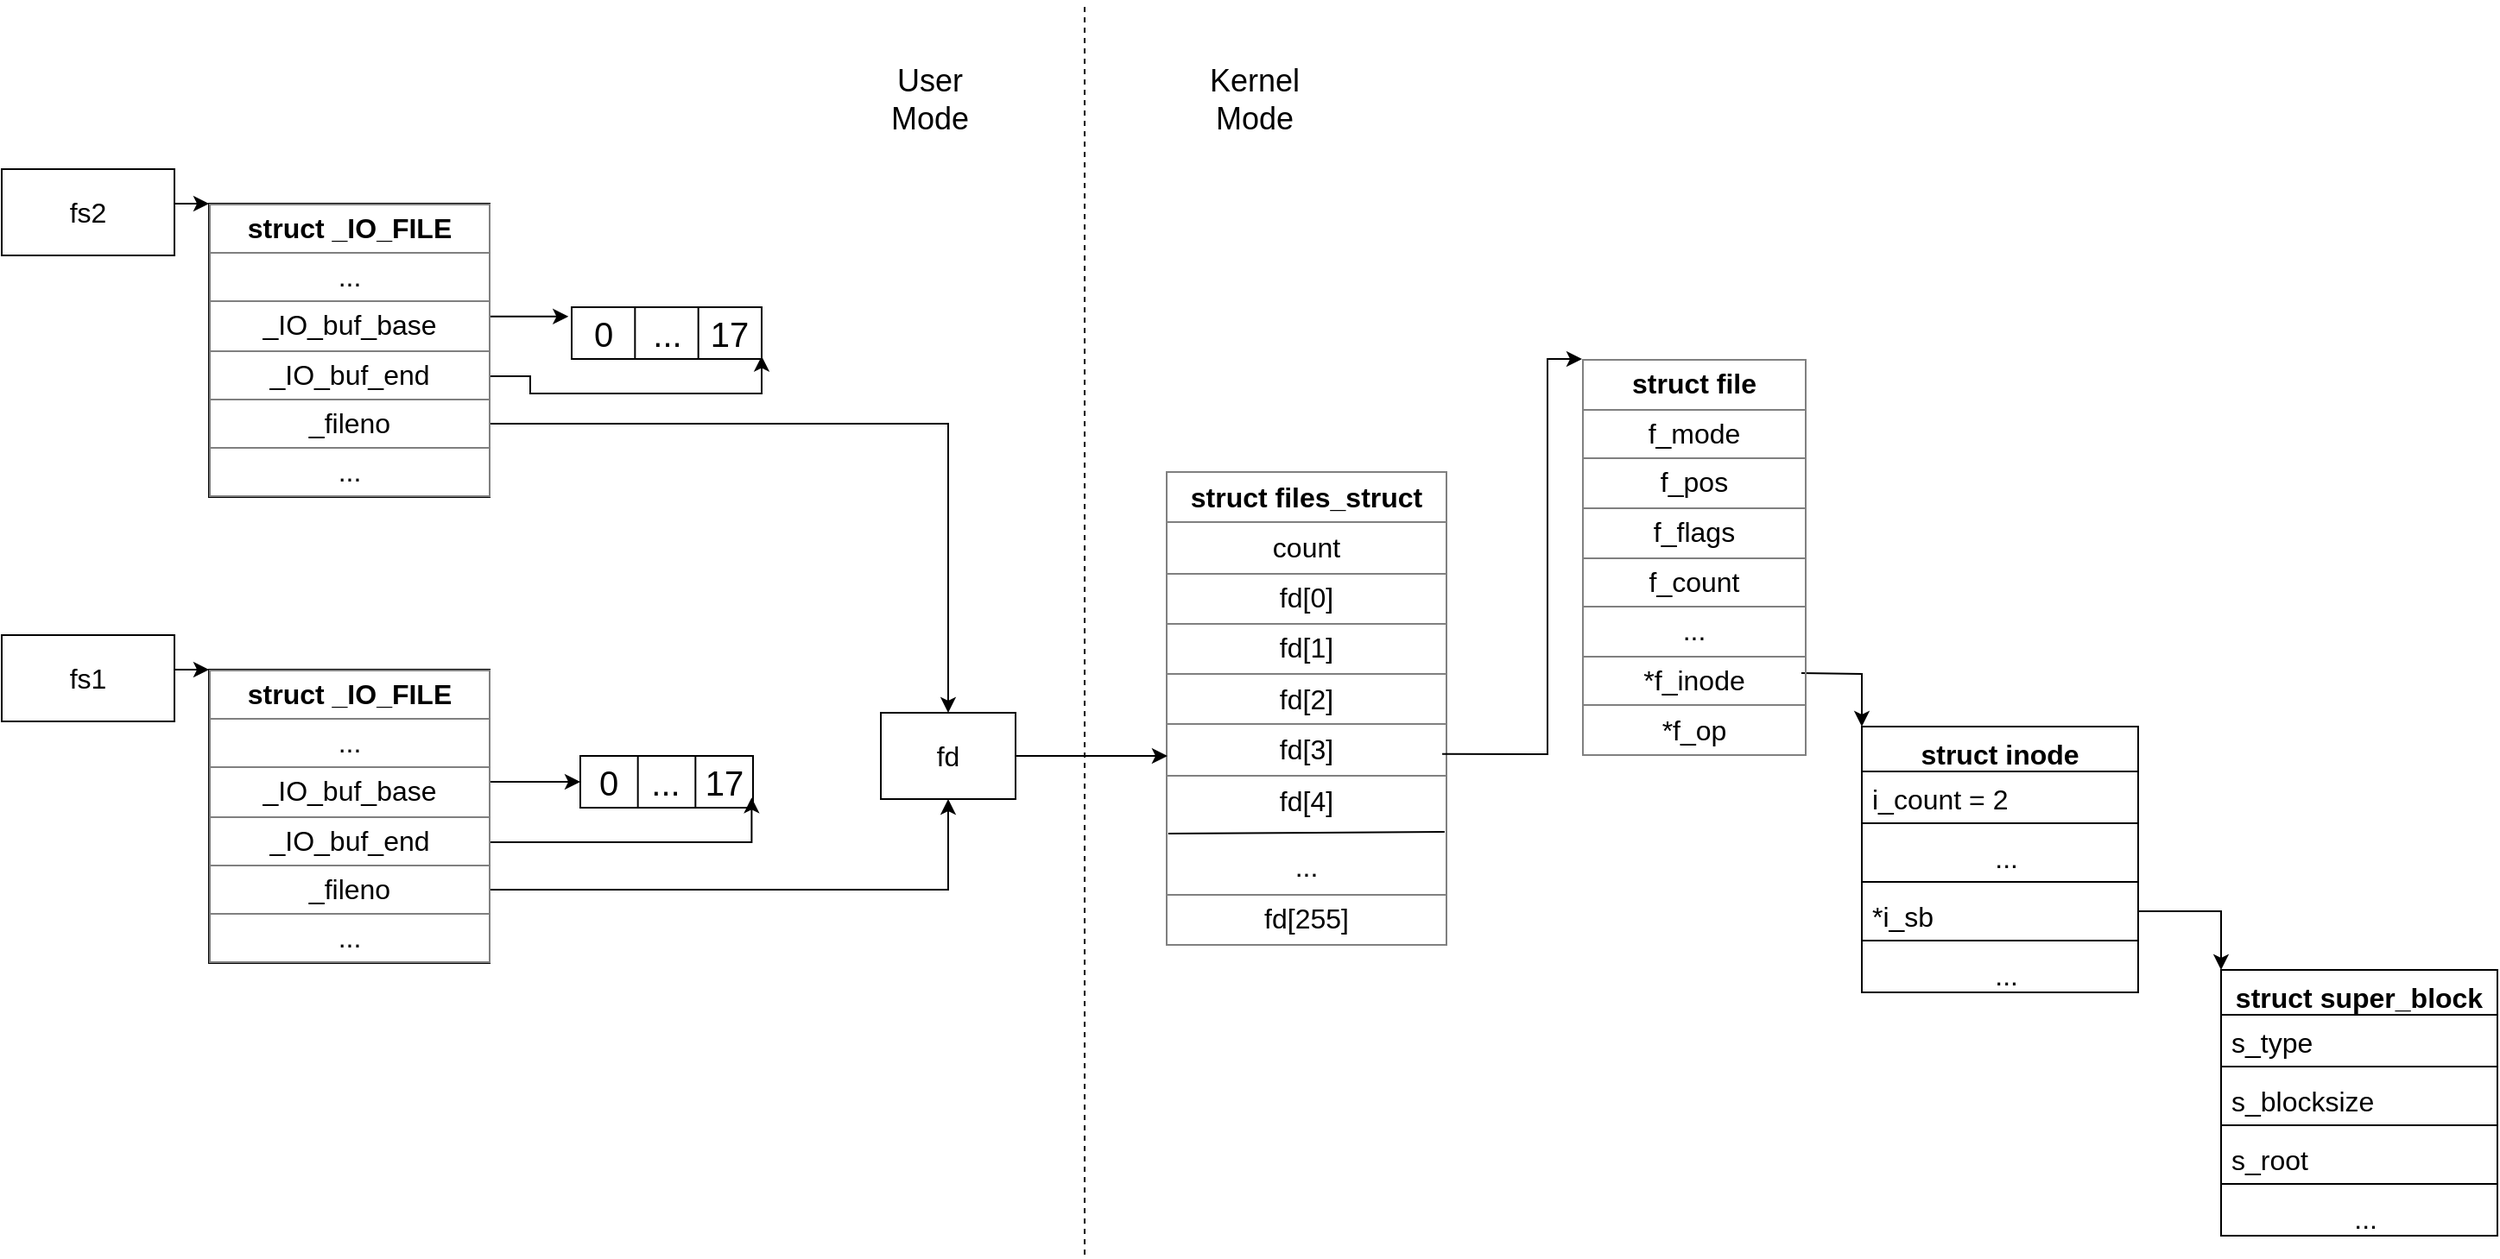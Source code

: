 <mxfile version="13.0.3" type="device" pages="3"><diagram name="os5_1" id="Wx8wYzukToE77DdohMMo"><mxGraphModel dx="1605" dy="-240" grid="0" gridSize="10" guides="1" tooltips="1" connect="1" arrows="1" fold="1" page="0" pageScale="1" pageWidth="850" pageHeight="1100" math="0" shadow="0"><root><mxCell id="0"/><mxCell id="1" parent="0"/><mxCell id="IGV6GITC1BkFRd7kM9qq-60" value="struct inode" style="swimlane;fontStyle=1;align=center;verticalAlign=top;childLayout=stackLayout;horizontal=1;startSize=26;horizontalStack=0;resizeParent=1;resizeParentMax=0;resizeLast=0;collapsible=1;marginBottom=0;fillColor=none;fontSize=16;" parent="1" vertex="1"><mxGeometry x="1125" y="1650" width="160" height="154" as="geometry"/></mxCell><mxCell id="IGV6GITC1BkFRd7kM9qq-61" value="i_count = 2" style="text;strokeColor=none;fillColor=none;align=left;verticalAlign=top;spacingLeft=4;spacingRight=4;overflow=hidden;rotatable=0;points=[[0,0.5],[1,0.5]];portConstraint=eastwest;fontSize=16;" parent="IGV6GITC1BkFRd7kM9qq-60" vertex="1"><mxGeometry y="26" width="160" height="26" as="geometry"/></mxCell><mxCell id="EsqCgtsiWdkrGeuyO9ym-8" value="" style="line;strokeWidth=1;fillColor=none;align=left;verticalAlign=middle;spacingTop=-1;spacingLeft=3;spacingRight=3;rotatable=0;labelPosition=right;points=[];portConstraint=eastwest;" parent="IGV6GITC1BkFRd7kM9qq-60" vertex="1"><mxGeometry y="52" width="160" height="8" as="geometry"/></mxCell><mxCell id="EsqCgtsiWdkrGeuyO9ym-6" value="                ..." style="text;strokeColor=none;fillColor=none;align=left;verticalAlign=top;spacingLeft=4;spacingRight=4;overflow=hidden;rotatable=0;points=[[0,0.5],[1,0.5]];portConstraint=eastwest;fontSize=16;" parent="IGV6GITC1BkFRd7kM9qq-60" vertex="1"><mxGeometry y="60" width="160" height="26" as="geometry"/></mxCell><mxCell id="IGV6GITC1BkFRd7kM9qq-62" value="" style="line;strokeWidth=1;fillColor=none;align=left;verticalAlign=middle;spacingTop=-1;spacingLeft=3;spacingRight=3;rotatable=0;labelPosition=right;points=[];portConstraint=eastwest;" parent="IGV6GITC1BkFRd7kM9qq-60" vertex="1"><mxGeometry y="86" width="160" height="8" as="geometry"/></mxCell><mxCell id="EsqCgtsiWdkrGeuyO9ym-4" value="*i_sb" style="text;strokeColor=none;fillColor=none;align=left;verticalAlign=top;spacingLeft=4;spacingRight=4;overflow=hidden;rotatable=0;points=[[0,0.5],[1,0.5]];portConstraint=eastwest;fontSize=16;" parent="IGV6GITC1BkFRd7kM9qq-60" vertex="1"><mxGeometry y="94" width="160" height="26" as="geometry"/></mxCell><mxCell id="EsqCgtsiWdkrGeuyO9ym-5" value="" style="line;strokeWidth=1;fillColor=none;align=left;verticalAlign=middle;spacingTop=-1;spacingLeft=3;spacingRight=3;rotatable=0;labelPosition=right;points=[];portConstraint=eastwest;" parent="IGV6GITC1BkFRd7kM9qq-60" vertex="1"><mxGeometry y="120" width="160" height="8" as="geometry"/></mxCell><mxCell id="IGV6GITC1BkFRd7kM9qq-63" value="                ..." style="text;strokeColor=none;fillColor=none;align=left;verticalAlign=top;spacingLeft=4;spacingRight=4;overflow=hidden;rotatable=0;points=[[0,0.5],[1,0.5]];portConstraint=eastwest;fontSize=16;" parent="IGV6GITC1BkFRd7kM9qq-60" vertex="1"><mxGeometry y="128" width="160" height="26" as="geometry"/></mxCell><mxCell id="IGV6GITC1BkFRd7kM9qq-47" value="&lt;table style=&quot;width: 100% ; height: 100% ; border-collapse: collapse ; font-size: 16px&quot; width=&quot;100%&quot; cellpadding=&quot;4&quot; border=&quot;1&quot;&gt;&lt;tbody&gt;&lt;tr&gt;&lt;th align=&quot;center&quot;&gt;&lt;font style=&quot;font-size: 16px&quot;&gt;&lt;b&gt;struct files_struct&lt;br&gt;&lt;/b&gt;&lt;/font&gt;&lt;/th&gt;&lt;/tr&gt;&lt;tr align=&quot;center&quot;&gt;&lt;td&gt;&lt;font style=&quot;font-size: 16px&quot;&gt;count&lt;/font&gt;&lt;/td&gt;&lt;/tr&gt;&lt;tr align=&quot;center&quot;&gt;&lt;td&gt;&lt;font style=&quot;font-size: 16px&quot;&gt;fd[0]&lt;/font&gt;&lt;/td&gt;&lt;/tr&gt;&lt;tr align=&quot;center&quot;&gt;&lt;td&gt;&lt;font style=&quot;font-size: 16px&quot;&gt;fd[1]&lt;br&gt;&lt;/font&gt;&lt;/td&gt;&lt;/tr&gt;&lt;tr align=&quot;center&quot;&gt;&lt;td&gt;&lt;font style=&quot;font-size: 16px&quot;&gt;fd[2]&lt;br&gt;&lt;/font&gt;&lt;/td&gt;&lt;/tr&gt;&lt;tr&gt;&lt;td style=&quot;text-align: center&quot;&gt;fd[3]&lt;/td&gt;&lt;/tr&gt;&lt;tr align=&quot;center&quot;&gt;&lt;td&gt;&lt;font style=&quot;font-size: 16px&quot;&gt;fd[4]&lt;br&gt;&lt;br&gt;...&lt;/font&gt;&lt;/td&gt;&lt;/tr&gt;&lt;tr align=&quot;center&quot;&gt;&lt;td&gt;&lt;font style=&quot;font-size: 16px&quot;&gt;fd[255]&lt;br&gt;&lt;/font&gt;&lt;/td&gt;&lt;/tr&gt;&lt;/tbody&gt;&lt;/table&gt;" style="text;html=1;strokeColor=none;fillColor=none;overflow=fill;" parent="1" vertex="1"><mxGeometry x="722" y="1502" width="162.5" height="275" as="geometry"/></mxCell><mxCell id="Da9jErBtkmAPSLwTdWaW-23" style="edgeStyle=orthogonalEdgeStyle;rounded=0;orthogonalLoop=1;jettySize=auto;html=1;entryX=0;entryY=0;entryDx=0;entryDy=0;fontSize=20;" parent="1" target="IGV6GITC1BkFRd7kM9qq-60" edge="1"><mxGeometry relative="1" as="geometry"><mxPoint x="1090" y="1619" as="sourcePoint"/></mxGeometry></mxCell><mxCell id="IGV6GITC1BkFRd7kM9qq-56" value="&lt;table style=&quot;width: 100% ; height: 100% ; border-collapse: collapse ; font-size: 16px&quot; width=&quot;100%&quot; cellpadding=&quot;4&quot; border=&quot;1&quot;&gt;&lt;tbody&gt;&lt;tr&gt;&lt;th align=&quot;center&quot;&gt;&lt;font style=&quot;font-size: 16px&quot;&gt;&lt;b&gt;struct file&lt;br&gt;&lt;/b&gt;&lt;/font&gt;&lt;/th&gt;&lt;/tr&gt;&lt;tr align=&quot;center&quot;&gt;&lt;td&gt;f_mode&lt;br&gt;&lt;/td&gt;&lt;/tr&gt;&lt;tr align=&quot;center&quot;&gt;&lt;td&gt;&lt;font style=&quot;font-size: 16px&quot;&gt;f_pos&lt;br&gt;&lt;/font&gt;&lt;/td&gt;&lt;/tr&gt;&lt;tr align=&quot;center&quot;&gt;&lt;td&gt;&lt;font style=&quot;font-size: 16px&quot;&gt;f_flags&lt;br&gt;&lt;/font&gt;&lt;/td&gt;&lt;/tr&gt;&lt;tr align=&quot;center&quot;&gt;&lt;td&gt;&lt;font style=&quot;font-size: 16px&quot;&gt;f_count&lt;br&gt;&lt;/font&gt;&lt;/td&gt;&lt;/tr&gt;&lt;tr align=&quot;center&quot;&gt;&lt;td&gt;&lt;font style=&quot;font-size: 16px&quot;&gt;...&lt;br&gt;&lt;/font&gt;&lt;/td&gt;&lt;/tr&gt;&lt;tr align=&quot;center&quot;&gt;&lt;td&gt;&lt;font style=&quot;font-size: 16px&quot;&gt;*f_inode&lt;br&gt;&lt;/font&gt;&lt;/td&gt;&lt;/tr&gt;&lt;tr align=&quot;center&quot;&gt;&lt;td&gt;*f_op&lt;br&gt;&lt;/td&gt;&lt;/tr&gt;&lt;/tbody&gt;&lt;/table&gt;" style="text;html=1;strokeColor=none;fillColor=none;overflow=fill;" parent="1" vertex="1"><mxGeometry x="963" y="1437" width="130" height="230" as="geometry"/></mxCell><mxCell id="IGV6GITC1BkFRd7kM9qq-58" value="" style="endArrow=classic;html=1;fontSize=16;entryX=0;entryY=0;entryDx=0;entryDy=0;exitX=0.994;exitY=0.433;exitDx=0;exitDy=0;exitPerimeter=0;rounded=0;" parent="1" target="IGV6GITC1BkFRd7kM9qq-56" edge="1"><mxGeometry width="50" height="50" relative="1" as="geometry"><mxPoint x="882.04" y="1665.92" as="sourcePoint"/><mxPoint x="933" y="1677" as="targetPoint"/><Array as="points"><mxPoint x="943" y="1666"/><mxPoint x="943" y="1437"/></Array></mxGeometry></mxCell><mxCell id="k2bgLdUGASc6UwC-Caff-4" style="edgeStyle=orthogonalEdgeStyle;rounded=0;orthogonalLoop=1;jettySize=auto;html=1;exitX=1;exitY=0.5;exitDx=0;exitDy=0;entryX=0;entryY=0;entryDx=0;entryDy=0;" parent="1" source="4EE2T88Vbik8Q-8ipsxU-4" target="LIVRkcbakn7ZSOC9ViET-1" edge="1"><mxGeometry relative="1" as="geometry"><Array as="points"><mxPoint x="138" y="1372"/><mxPoint x="138" y="1347"/></Array></mxGeometry></mxCell><mxCell id="4EE2T88Vbik8Q-8ipsxU-4" value="&lt;font style=&quot;font-size: 16px&quot;&gt;fs2&lt;/font&gt;" style="rounded=0;whiteSpace=wrap;html=1;" parent="1" vertex="1"><mxGeometry x="48" y="1327" width="100" height="50" as="geometry"/></mxCell><mxCell id="k2bgLdUGASc6UwC-Caff-5" style="edgeStyle=orthogonalEdgeStyle;rounded=0;orthogonalLoop=1;jettySize=auto;html=1;exitX=1;exitY=0.5;exitDx=0;exitDy=0;entryX=0;entryY=0;entryDx=0;entryDy=0;" parent="1" source="4EE2T88Vbik8Q-8ipsxU-6" target="k2bgLdUGASc6UwC-Caff-3" edge="1"><mxGeometry relative="1" as="geometry"><Array as="points"><mxPoint x="143" y="1642"/><mxPoint x="143" y="1617"/></Array></mxGeometry></mxCell><mxCell id="4EE2T88Vbik8Q-8ipsxU-6" value="&lt;font style=&quot;font-size: 16px&quot;&gt;fs1&lt;/font&gt;" style="rounded=0;whiteSpace=wrap;html=1;" parent="1" vertex="1"><mxGeometry x="48" y="1597" width="100" height="50" as="geometry"/></mxCell><mxCell id="f0vQ-rq0YLENBrKNpcTx-3" value="" style="endArrow=none;html=1;exitX=0.009;exitY=0.9;exitDx=0;exitDy=0;exitPerimeter=0;entryX=1.009;entryY=0.896;entryDx=0;entryDy=0;entryPerimeter=0;" parent="1" edge="1"><mxGeometry width="50" height="50" relative="1" as="geometry"><mxPoint x="723.44" y="1712" as="sourcePoint"/><mxPoint x="883.44" y="1711.04" as="targetPoint"/></mxGeometry></mxCell><mxCell id="Da9jErBtkmAPSLwTdWaW-15" style="edgeStyle=orthogonalEdgeStyle;rounded=0;orthogonalLoop=1;jettySize=auto;html=1;exitX=1;exitY=0.5;exitDx=0;exitDy=0;entryX=-0.017;entryY=0.181;entryDx=0;entryDy=0;entryPerimeter=0;fontSize=20;" parent="1" source="LIVRkcbakn7ZSOC9ViET-1" target="Da9jErBtkmAPSLwTdWaW-2" edge="1"><mxGeometry relative="1" as="geometry"><Array as="points"><mxPoint x="331" y="1412"/></Array></mxGeometry></mxCell><mxCell id="Da9jErBtkmAPSLwTdWaW-17" style="edgeStyle=orthogonalEdgeStyle;rounded=0;orthogonalLoop=1;jettySize=auto;html=1;exitX=1;exitY=0.5;exitDx=0;exitDy=0;entryX=1;entryY=0.944;entryDx=0;entryDy=0;entryPerimeter=0;fontSize=20;" parent="1" source="LIVRkcbakn7ZSOC9ViET-1" target="Da9jErBtkmAPSLwTdWaW-2" edge="1"><mxGeometry relative="1" as="geometry"><Array as="points"><mxPoint x="331" y="1447"/><mxPoint x="354" y="1447"/><mxPoint x="354" y="1457"/><mxPoint x="488" y="1457"/></Array></mxGeometry></mxCell><mxCell id="Da9jErBtkmAPSLwTdWaW-21" style="edgeStyle=orthogonalEdgeStyle;rounded=0;orthogonalLoop=1;jettySize=auto;html=1;exitX=1;exitY=0.75;exitDx=0;exitDy=0;fontSize=20;entryX=0.5;entryY=0;entryDx=0;entryDy=0;" parent="1" source="LIVRkcbakn7ZSOC9ViET-1" target="EsqCgtsiWdkrGeuyO9ym-1" edge="1"><mxGeometry relative="1" as="geometry"><Array as="points"><mxPoint x="596" y="1475"/></Array></mxGeometry></mxCell><mxCell id="LIVRkcbakn7ZSOC9ViET-1" value="&lt;table style=&quot;width: 100% ; height: 100% ; border-collapse: collapse ; font-size: 16px&quot; width=&quot;100%&quot; cellpadding=&quot;4&quot; border=&quot;1&quot;&gt;&lt;tbody&gt;&lt;tr&gt;&lt;th align=&quot;center&quot;&gt;struct _IO_FILE&lt;/th&gt;&lt;/tr&gt;&lt;tr align=&quot;center&quot;&gt;&lt;td&gt;...&lt;/td&gt;&lt;/tr&gt;&lt;tr align=&quot;center&quot;&gt;&lt;td&gt;_IO_buf_base&lt;/td&gt;&lt;/tr&gt;&lt;tr align=&quot;center&quot;&gt;&lt;td&gt;&lt;font style=&quot;font-size: 16px&quot;&gt;_IO_buf_end&lt;/font&gt;&lt;/td&gt;&lt;/tr&gt;&lt;tr align=&quot;center&quot;&gt;&lt;td&gt;&lt;font style=&quot;font-size: 16px&quot;&gt;_fileno&lt;/font&gt;&lt;/td&gt;&lt;/tr&gt;&lt;tr&gt;&lt;td style=&quot;text-align: center&quot;&gt;...&lt;/td&gt;&lt;/tr&gt;&lt;tr align=&quot;center&quot;&gt;&lt;td&gt;&lt;br&gt;&lt;/td&gt;&lt;/tr&gt;&lt;tr align=&quot;center&quot;&gt;&lt;td&gt;&lt;font style=&quot;font-size: 16px&quot;&gt;&lt;br&gt;&lt;/font&gt;&lt;/td&gt;&lt;/tr&gt;&lt;/tbody&gt;&lt;/table&gt;" style="text;html=1;strokeColor=#000000;fillColor=none;overflow=fill;" parent="1" vertex="1"><mxGeometry x="168" y="1347" width="162.5" height="170" as="geometry"/></mxCell><mxCell id="Da9jErBtkmAPSLwTdWaW-16" style="edgeStyle=orthogonalEdgeStyle;rounded=0;orthogonalLoop=1;jettySize=auto;html=1;exitX=1;exitY=0.5;exitDx=0;exitDy=0;entryX=0;entryY=0.5;entryDx=0;entryDy=0;fontSize=20;" parent="1" source="k2bgLdUGASc6UwC-Caff-3" target="Da9jErBtkmAPSLwTdWaW-11" edge="1"><mxGeometry relative="1" as="geometry"><Array as="points"><mxPoint x="331" y="1682"/></Array></mxGeometry></mxCell><mxCell id="Da9jErBtkmAPSLwTdWaW-18" style="edgeStyle=orthogonalEdgeStyle;rounded=0;orthogonalLoop=1;jettySize=auto;html=1;exitX=1;exitY=0.5;exitDx=0;exitDy=0;fontSize=20;entryX=0.992;entryY=0.806;entryDx=0;entryDy=0;entryPerimeter=0;" parent="1" source="k2bgLdUGASc6UwC-Caff-3" target="Da9jErBtkmAPSLwTdWaW-11" edge="1"><mxGeometry relative="1" as="geometry"><mxPoint x="483" y="1697" as="targetPoint"/><Array as="points"><mxPoint x="331" y="1717"/><mxPoint x="482" y="1717"/></Array></mxGeometry></mxCell><mxCell id="Da9jErBtkmAPSLwTdWaW-22" style="edgeStyle=orthogonalEdgeStyle;rounded=0;orthogonalLoop=1;jettySize=auto;html=1;exitX=1;exitY=0.75;exitDx=0;exitDy=0;entryX=0.5;entryY=1;entryDx=0;entryDy=0;fontSize=20;" parent="1" source="k2bgLdUGASc6UwC-Caff-3" target="EsqCgtsiWdkrGeuyO9ym-1" edge="1"><mxGeometry relative="1" as="geometry"><Array as="points"><mxPoint x="596" y="1745"/></Array></mxGeometry></mxCell><mxCell id="k2bgLdUGASc6UwC-Caff-3" value="&lt;table style=&quot;width: 100% ; height: 100% ; border-collapse: collapse ; font-size: 16px&quot; width=&quot;100%&quot; cellpadding=&quot;4&quot; border=&quot;1&quot;&gt;&lt;tbody&gt;&lt;tr&gt;&lt;th align=&quot;center&quot;&gt;struct _IO_FILE&lt;/th&gt;&lt;/tr&gt;&lt;tr align=&quot;center&quot;&gt;&lt;td&gt;...&lt;/td&gt;&lt;/tr&gt;&lt;tr align=&quot;center&quot;&gt;&lt;td&gt;_IO_buf_base&lt;/td&gt;&lt;/tr&gt;&lt;tr align=&quot;center&quot;&gt;&lt;td&gt;&lt;font style=&quot;font-size: 16px&quot;&gt;_IO_buf_end&lt;/font&gt;&lt;/td&gt;&lt;/tr&gt;&lt;tr align=&quot;center&quot;&gt;&lt;td&gt;&lt;font style=&quot;font-size: 16px&quot;&gt;_fileno&lt;/font&gt;&lt;/td&gt;&lt;/tr&gt;&lt;tr&gt;&lt;td style=&quot;text-align: center&quot;&gt;...&lt;/td&gt;&lt;/tr&gt;&lt;tr align=&quot;center&quot;&gt;&lt;td&gt;&lt;br&gt;&lt;/td&gt;&lt;/tr&gt;&lt;tr align=&quot;center&quot;&gt;&lt;td&gt;&lt;font style=&quot;font-size: 16px&quot;&gt;&lt;br&gt;&lt;/font&gt;&lt;/td&gt;&lt;/tr&gt;&lt;/tbody&gt;&lt;/table&gt;" style="text;html=1;strokeColor=#000000;fillColor=none;overflow=fill;" parent="1" vertex="1"><mxGeometry x="168" y="1617" width="162.5" height="170" as="geometry"/></mxCell><mxCell id="Da9jErBtkmAPSLwTdWaW-2" value="" style="shape=partialRectangle;html=1;whiteSpace=wrap;collapsible=0;dropTarget=0;pointerEvents=0;top=1;left=1;bottom=1;right=1;points=[[0,0.5],[1,0.5]];portConstraint=eastwest;fontSize=20;strokeWidth=1;shadow=0;fillColor=none;noLabel=0;portConstraintRotation=0;snapToPoint=0;fixDash=0;autosize=0;container=0;backgroundOutline=0;resizeWidth=0;treeMoving=0;" parent="1" vertex="1"><mxGeometry x="378" y="1407" width="110" height="30" as="geometry"/></mxCell><mxCell id="Da9jErBtkmAPSLwTdWaW-3" value="0" style="shape=partialRectangle;html=1;whiteSpace=wrap;connectable=0;overflow=hidden;fillColor=none;top=0;left=0;bottom=0;right=1;fontSize=20;" parent="Da9jErBtkmAPSLwTdWaW-2" vertex="1"><mxGeometry width="36.667" height="30" as="geometry"/></mxCell><mxCell id="Da9jErBtkmAPSLwTdWaW-4" value="..." style="shape=partialRectangle;html=1;whiteSpace=wrap;connectable=0;overflow=hidden;fillColor=none;top=0;left=0;bottom=0;right=0;fontSize=20;" parent="Da9jErBtkmAPSLwTdWaW-2" vertex="1"><mxGeometry x="36.667" width="36.667" height="30" as="geometry"/></mxCell><mxCell id="Da9jErBtkmAPSLwTdWaW-5" value="17" style="shape=partialRectangle;html=1;whiteSpace=wrap;connectable=0;overflow=hidden;fillColor=none;top=0;left=1;bottom=0;right=0;fontSize=20;" parent="Da9jErBtkmAPSLwTdWaW-2" vertex="1"><mxGeometry x="73.333" width="36.667" height="30" as="geometry"/></mxCell><mxCell id="Da9jErBtkmAPSLwTdWaW-11" value="" style="shape=partialRectangle;html=1;whiteSpace=wrap;collapsible=0;dropTarget=0;pointerEvents=0;top=1;left=1;bottom=1;right=1;points=[[0,0.5],[1,0.5]];portConstraint=eastwest;fontSize=20;strokeWidth=1;shadow=0;fillColor=none;noLabel=0;portConstraintRotation=0;snapToPoint=0;fixDash=0;autosize=0;container=0;backgroundOutline=0;resizeWidth=0;treeMoving=0;" parent="1" vertex="1"><mxGeometry x="383" y="1667" width="100" height="30" as="geometry"/></mxCell><mxCell id="Da9jErBtkmAPSLwTdWaW-12" value="0" style="shape=partialRectangle;html=1;whiteSpace=wrap;connectable=0;overflow=hidden;fillColor=none;top=0;left=0;bottom=0;right=1;fontSize=20;" parent="Da9jErBtkmAPSLwTdWaW-11" vertex="1"><mxGeometry width="33.333" height="30" as="geometry"/></mxCell><mxCell id="Da9jErBtkmAPSLwTdWaW-13" value="..." style="shape=partialRectangle;html=1;whiteSpace=wrap;connectable=0;overflow=hidden;fillColor=none;top=0;left=0;bottom=0;right=0;fontSize=20;" parent="Da9jErBtkmAPSLwTdWaW-11" vertex="1"><mxGeometry x="33.333" width="33.333" height="30" as="geometry"/></mxCell><mxCell id="Da9jErBtkmAPSLwTdWaW-14" value="17" style="shape=partialRectangle;html=1;whiteSpace=wrap;connectable=0;overflow=hidden;fillColor=none;top=0;left=1;bottom=0;right=0;fontSize=20;" parent="Da9jErBtkmAPSLwTdWaW-11" vertex="1"><mxGeometry x="66.667" width="33.333" height="30" as="geometry"/></mxCell><mxCell id="EsqCgtsiWdkrGeuyO9ym-2" style="edgeStyle=orthogonalEdgeStyle;rounded=0;orthogonalLoop=1;jettySize=auto;html=1;exitX=1;exitY=0.5;exitDx=0;exitDy=0;entryX=0.006;entryY=0.6;entryDx=0;entryDy=0;entryPerimeter=0;fontSize=16;" parent="1" source="EsqCgtsiWdkrGeuyO9ym-1" target="IGV6GITC1BkFRd7kM9qq-47" edge="1"><mxGeometry relative="1" as="geometry"/></mxCell><mxCell id="EsqCgtsiWdkrGeuyO9ym-1" value="&lt;font style=&quot;font-size: 16px;&quot;&gt;fd&lt;/font&gt;" style="rounded=0;whiteSpace=wrap;html=1;" parent="1" vertex="1"><mxGeometry x="557" y="1642" width="78" height="50" as="geometry"/></mxCell><mxCell id="EsqCgtsiWdkrGeuyO9ym-17" style="edgeStyle=orthogonalEdgeStyle;rounded=0;orthogonalLoop=1;jettySize=auto;html=1;exitX=1;exitY=0.5;exitDx=0;exitDy=0;entryX=0;entryY=0;entryDx=0;entryDy=0;fontSize=16;" parent="1" source="EsqCgtsiWdkrGeuyO9ym-4" target="EsqCgtsiWdkrGeuyO9ym-9" edge="1"><mxGeometry relative="1" as="geometry"/></mxCell><mxCell id="90CxgmGiDfc23VAzaV2k-1" value="" style="endArrow=none;html=1;rounded=0;fontSize=16;dashed=1;" parent="1" edge="1"><mxGeometry width="50" height="50" relative="1" as="geometry"><mxPoint x="675" y="1956" as="sourcePoint"/><mxPoint x="675" y="1230" as="targetPoint"/></mxGeometry></mxCell><mxCell id="90CxgmGiDfc23VAzaV2k-3" value="&lt;font style=&quot;font-size: 18px;&quot;&gt;User&lt;br&gt;Mode&lt;/font&gt;" style="text;html=1;align=center;verticalAlign=middle;resizable=0;points=[];autosize=1;strokeColor=none;fillColor=none;fontSize=16;" parent="1" vertex="1"><mxGeometry x="557" y="1266" width="55" height="42" as="geometry"/></mxCell><mxCell id="90CxgmGiDfc23VAzaV2k-4" value="&lt;font style=&quot;font-size: 18px;&quot;&gt;Kernel&lt;br&gt;Mode&lt;/font&gt;" style="text;html=1;align=center;verticalAlign=middle;resizable=0;points=[];autosize=1;strokeColor=none;fillColor=none;fontSize=16;" parent="1" vertex="1"><mxGeometry x="742" y="1266" width="62" height="42" as="geometry"/></mxCell><mxCell id="EsqCgtsiWdkrGeuyO9ym-9" value="struct super_block" style="swimlane;fontStyle=1;align=center;verticalAlign=top;childLayout=stackLayout;horizontal=1;startSize=26;horizontalStack=0;resizeParent=1;resizeParentMax=0;resizeLast=0;collapsible=1;marginBottom=0;fillColor=none;fontSize=16;" parent="1" vertex="1"><mxGeometry x="1333" y="1791" width="160" height="154" as="geometry"/></mxCell><mxCell id="EsqCgtsiWdkrGeuyO9ym-10" value="s_type" style="text;strokeColor=none;fillColor=none;align=left;verticalAlign=top;spacingLeft=4;spacingRight=4;overflow=hidden;rotatable=0;points=[[0,0.5],[1,0.5]];portConstraint=eastwest;fontSize=16;" parent="EsqCgtsiWdkrGeuyO9ym-9" vertex="1"><mxGeometry y="26" width="160" height="26" as="geometry"/></mxCell><mxCell id="EsqCgtsiWdkrGeuyO9ym-11" value="" style="line;strokeWidth=1;fillColor=none;align=left;verticalAlign=middle;spacingTop=-1;spacingLeft=3;spacingRight=3;rotatable=0;labelPosition=right;points=[];portConstraint=eastwest;" parent="EsqCgtsiWdkrGeuyO9ym-9" vertex="1"><mxGeometry y="52" width="160" height="8" as="geometry"/></mxCell><mxCell id="EsqCgtsiWdkrGeuyO9ym-12" value="s_blocksize" style="text;strokeColor=none;fillColor=none;align=left;verticalAlign=top;spacingLeft=4;spacingRight=4;overflow=hidden;rotatable=0;points=[[0,0.5],[1,0.5]];portConstraint=eastwest;fontSize=16;" parent="EsqCgtsiWdkrGeuyO9ym-9" vertex="1"><mxGeometry y="60" width="160" height="26" as="geometry"/></mxCell><mxCell id="EsqCgtsiWdkrGeuyO9ym-13" value="" style="line;strokeWidth=1;fillColor=none;align=left;verticalAlign=middle;spacingTop=-1;spacingLeft=3;spacingRight=3;rotatable=0;labelPosition=right;points=[];portConstraint=eastwest;" parent="EsqCgtsiWdkrGeuyO9ym-9" vertex="1"><mxGeometry y="86" width="160" height="8" as="geometry"/></mxCell><mxCell id="EsqCgtsiWdkrGeuyO9ym-14" value="s_root" style="text;strokeColor=none;fillColor=none;align=left;verticalAlign=top;spacingLeft=4;spacingRight=4;overflow=hidden;rotatable=0;points=[[0,0.5],[1,0.5]];portConstraint=eastwest;fontSize=16;" parent="EsqCgtsiWdkrGeuyO9ym-9" vertex="1"><mxGeometry y="94" width="160" height="26" as="geometry"/></mxCell><mxCell id="EsqCgtsiWdkrGeuyO9ym-15" value="" style="line;strokeWidth=1;fillColor=none;align=left;verticalAlign=middle;spacingTop=-1;spacingLeft=3;spacingRight=3;rotatable=0;labelPosition=right;points=[];portConstraint=eastwest;" parent="EsqCgtsiWdkrGeuyO9ym-9" vertex="1"><mxGeometry y="120" width="160" height="8" as="geometry"/></mxCell><mxCell id="EsqCgtsiWdkrGeuyO9ym-16" value="                ..." style="text;strokeColor=none;fillColor=none;align=left;verticalAlign=top;spacingLeft=4;spacingRight=4;overflow=hidden;rotatable=0;points=[[0,0.5],[1,0.5]];portConstraint=eastwest;fontSize=16;" parent="EsqCgtsiWdkrGeuyO9ym-9" vertex="1"><mxGeometry y="128" width="160" height="26" as="geometry"/></mxCell></root></mxGraphModel></diagram><diagram name="os5_2" id="jGGf_X8LLrZIh91hTZki"><mxGraphModel dx="1364" dy="816" grid="0" gridSize="10" guides="1" tooltips="1" connect="1" arrows="1" fold="1" page="1" pageScale="1" pageWidth="1400" pageHeight="850" math="0" shadow="0"><root><mxCell id="Jny4XFDdHmDY4lThA1wT-0"/><mxCell id="Jny4XFDdHmDY4lThA1wT-1" parent="Jny4XFDdHmDY4lThA1wT-0"/><mxCell id="NXQ7AhztiPww-0wvQlMj-0" style="edgeStyle=orthogonalEdgeStyle;rounded=0;orthogonalLoop=1;jettySize=auto;html=1;exitX=1;exitY=0.5;exitDx=0;exitDy=0;entryX=0.006;entryY=0.629;entryDx=0;entryDy=0;entryPerimeter=0;" parent="Jny4XFDdHmDY4lThA1wT-1" source="NXQ7AhztiPww-0wvQlMj-1" target="NXQ7AhztiPww-0wvQlMj-3" edge="1"><mxGeometry relative="1" as="geometry"><Array as="points"><mxPoint x="173" y="243"/><mxPoint x="173" y="274"/></Array></mxGeometry></mxCell><mxCell id="NXQ7AhztiPww-0wvQlMj-1" value="&lt;font style=&quot;font-size: 16px&quot;&gt;fd1&lt;/font&gt;" style="rounded=0;whiteSpace=wrap;html=1;" parent="Jny4XFDdHmDY4lThA1wT-1" vertex="1"><mxGeometry x="29" y="218" width="100" height="50" as="geometry"/></mxCell><mxCell id="NXQ7AhztiPww-0wvQlMj-2" style="edgeStyle=orthogonalEdgeStyle;rounded=0;orthogonalLoop=1;jettySize=auto;html=1;exitX=0.994;exitY=0.614;exitDx=0;exitDy=0;entryX=-0.008;entryY=0.043;entryDx=0;entryDy=0;entryPerimeter=0;exitPerimeter=0;" parent="Jny4XFDdHmDY4lThA1wT-1" source="NXQ7AhztiPww-0wvQlMj-3" target="NXQ7AhztiPww-0wvQlMj-4" edge="1"><mxGeometry relative="1" as="geometry"><Array as="points"><mxPoint x="462" y="267"/><mxPoint x="503" y="267"/><mxPoint x="503" y="42"/></Array></mxGeometry></mxCell><mxCell id="NXQ7AhztiPww-0wvQlMj-10" style="edgeStyle=orthogonalEdgeStyle;rounded=0;orthogonalLoop=1;jettySize=auto;html=1;exitX=0.994;exitY=0.718;exitDx=0;exitDy=0;entryX=0;entryY=0.052;entryDx=0;entryDy=0;entryPerimeter=0;startArrow=none;startFill=0;endArrow=classic;endFill=1;exitPerimeter=0;" parent="Jny4XFDdHmDY4lThA1wT-1" source="NXQ7AhztiPww-0wvQlMj-3" target="NXQ7AhztiPww-0wvQlMj-9" edge="1"><mxGeometry relative="1" as="geometry"/></mxCell><mxCell id="NXQ7AhztiPww-0wvQlMj-3" value="&lt;table style=&quot;width: 100% ; height: 100% ; border-collapse: collapse ; font-size: 16px&quot; width=&quot;100%&quot; cellpadding=&quot;4&quot; border=&quot;1&quot;&gt;&lt;tbody&gt;&lt;tr&gt;&lt;th align=&quot;center&quot;&gt;&lt;font style=&quot;font-size: 16px&quot;&gt;&lt;b&gt;struct files_struct&lt;br&gt;&lt;/b&gt;&lt;/font&gt;&lt;/th&gt;&lt;/tr&gt;&lt;tr align=&quot;center&quot;&gt;&lt;td&gt;&lt;font style=&quot;font-size: 16px&quot;&gt;count&lt;/font&gt;&lt;/td&gt;&lt;/tr&gt;&lt;tr align=&quot;center&quot;&gt;&lt;td&gt;&lt;font style=&quot;font-size: 16px&quot;&gt;fd[0]&lt;br&gt;&lt;/font&gt;&lt;/td&gt;&lt;/tr&gt;&lt;tr align=&quot;center&quot;&gt;&lt;td&gt;&lt;font style=&quot;font-size: 16px&quot;&gt;fd[1]&lt;br&gt;&lt;/font&gt;&lt;/td&gt;&lt;/tr&gt;&lt;tr align=&quot;center&quot;&gt;&lt;td&gt;&lt;font style=&quot;font-size: 16px&quot;&gt;fd[2]&lt;br&gt;&lt;/font&gt;&lt;/td&gt;&lt;/tr&gt;&lt;tr&gt;&lt;td style=&quot;text-align: center&quot;&gt;fd[3]&lt;/td&gt;&lt;/tr&gt;&lt;tr align=&quot;center&quot;&gt;&lt;td&gt;&lt;font style=&quot;font-size: 16px&quot;&gt;fd[4]&lt;/font&gt;&lt;/td&gt;&lt;/tr&gt;&lt;tr align=&quot;center&quot;&gt;&lt;td&gt;...&lt;br&gt;&lt;/td&gt;&lt;/tr&gt;&lt;tr align=&quot;center&quot;&gt;&lt;td&gt;&lt;font style=&quot;font-size: 16px&quot;&gt;fd[255]&lt;br&gt;&lt;/font&gt;&lt;/td&gt;&lt;/tr&gt;&lt;/tbody&gt;&lt;/table&gt;" style="text;html=1;strokeColor=none;fillColor=none;overflow=fill;" parent="Jny4XFDdHmDY4lThA1wT-1" vertex="1"><mxGeometry x="303" y="98" width="160" height="280" as="geometry"/></mxCell><mxCell id="NXQ7AhztiPww-0wvQlMj-4" value="&lt;table style=&quot;width: 100% ; height: 100% ; border-collapse: collapse ; font-size: 16px&quot; width=&quot;100%&quot; cellpadding=&quot;4&quot; border=&quot;1&quot;&gt;&lt;tbody&gt;&lt;tr&gt;&lt;th align=&quot;center&quot;&gt;&lt;font style=&quot;font-size: 16px&quot;&gt;&lt;b&gt;struct file&lt;br&gt;&lt;/b&gt;&lt;/font&gt;&lt;/th&gt;&lt;/tr&gt;&lt;tr align=&quot;center&quot;&gt;&lt;td&gt;f_mode&lt;br&gt;&lt;/td&gt;&lt;/tr&gt;&lt;tr align=&quot;center&quot;&gt;&lt;td&gt;&lt;font style=&quot;font-size: 16px&quot;&gt;f_pos&lt;br&gt;&lt;/font&gt;&lt;/td&gt;&lt;/tr&gt;&lt;tr align=&quot;center&quot;&gt;&lt;td&gt;&lt;font style=&quot;font-size: 16px&quot;&gt;f_flags&lt;br&gt;&lt;/font&gt;&lt;/td&gt;&lt;/tr&gt;&lt;tr align=&quot;center&quot;&gt;&lt;td&gt;&lt;font style=&quot;font-size: 16px&quot;&gt;f_count&lt;br&gt;&lt;/font&gt;&lt;/td&gt;&lt;/tr&gt;&lt;tr align=&quot;center&quot;&gt;&lt;td&gt;&lt;font style=&quot;font-size: 16px&quot;&gt;...&lt;br&gt;&lt;/font&gt;&lt;/td&gt;&lt;/tr&gt;&lt;tr align=&quot;center&quot;&gt;&lt;td&gt;&lt;font style=&quot;font-size: 16px&quot;&gt;*f_inode&lt;br&gt;&lt;/font&gt;&lt;/td&gt;&lt;/tr&gt;&lt;tr align=&quot;center&quot;&gt;&lt;td&gt;*f_op&lt;br&gt;&lt;/td&gt;&lt;/tr&gt;&lt;/tbody&gt;&lt;/table&gt;" style="text;html=1;strokeColor=none;fillColor=none;overflow=fill;" parent="Jny4XFDdHmDY4lThA1wT-1" vertex="1"><mxGeometry x="568" y="32" width="130" height="230" as="geometry"/></mxCell><mxCell id="NXQ7AhztiPww-0wvQlMj-5" style="edgeStyle=orthogonalEdgeStyle;rounded=0;orthogonalLoop=1;jettySize=auto;html=1;exitX=0;exitY=0;exitDx=0;exitDy=0;startArrow=classic;startFill=1;endArrow=none;endFill=0;" parent="Jny4XFDdHmDY4lThA1wT-1" source="EkADogafn47lwZBaP-BH-0" edge="1"><mxGeometry relative="1" as="geometry"><Array as="points"><mxPoint x="834" y="278"/><mxPoint x="773" y="278"/><mxPoint x="773" y="213"/></Array><mxPoint x="833" y="333" as="sourcePoint"/><mxPoint x="696" y="213" as="targetPoint"/></mxGeometry></mxCell><mxCell id="NXQ7AhztiPww-0wvQlMj-8" style="edgeStyle=orthogonalEdgeStyle;rounded=0;orthogonalLoop=1;jettySize=auto;html=1;exitX=1;exitY=0.5;exitDx=0;exitDy=0;startArrow=none;startFill=0;endArrow=classic;endFill=1;" parent="Jny4XFDdHmDY4lThA1wT-1" source="NXQ7AhztiPww-0wvQlMj-7" target="NXQ7AhztiPww-0wvQlMj-3" edge="1"><mxGeometry relative="1" as="geometry"><mxPoint x="207" y="336" as="targetPoint"/><Array as="points"><mxPoint x="169" y="363"/><mxPoint x="169" y="301"/></Array></mxGeometry></mxCell><mxCell id="NXQ7AhztiPww-0wvQlMj-7" value="&lt;font style=&quot;font-size: 16px&quot;&gt;fd2&lt;/font&gt;" style="rounded=0;whiteSpace=wrap;html=1;" parent="Jny4XFDdHmDY4lThA1wT-1" vertex="1"><mxGeometry x="29" y="338" width="100" height="50" as="geometry"/></mxCell><mxCell id="NXQ7AhztiPww-0wvQlMj-11" style="edgeStyle=orthogonalEdgeStyle;rounded=0;orthogonalLoop=1;jettySize=auto;html=1;entryX=0;entryY=0;entryDx=0;entryDy=0;startArrow=none;startFill=0;endArrow=classic;endFill=1;exitX=1;exitY=0.809;exitDx=0;exitDy=0;exitPerimeter=0;" parent="Jny4XFDdHmDY4lThA1wT-1" source="NXQ7AhztiPww-0wvQlMj-9" target="EkADogafn47lwZBaP-BH-0" edge="1"><mxGeometry relative="1" as="geometry"><mxPoint x="703" y="488" as="sourcePoint"/><Array as="points"><mxPoint x="773" y="473"/><mxPoint x="773" y="277"/><mxPoint x="834" y="277"/></Array><mxPoint x="833" y="333" as="targetPoint"/></mxGeometry></mxCell><mxCell id="NXQ7AhztiPww-0wvQlMj-9" value="&lt;table style=&quot;width: 100% ; height: 100% ; border-collapse: collapse ; font-size: 16px&quot; width=&quot;100%&quot; cellpadding=&quot;4&quot; border=&quot;1&quot;&gt;&lt;tbody&gt;&lt;tr&gt;&lt;th align=&quot;center&quot;&gt;&lt;font style=&quot;font-size: 16px&quot;&gt;&lt;b&gt;struct file&lt;br&gt;&lt;/b&gt;&lt;/font&gt;&lt;/th&gt;&lt;/tr&gt;&lt;tr align=&quot;center&quot;&gt;&lt;td&gt;f_mode&lt;br&gt;&lt;/td&gt;&lt;/tr&gt;&lt;tr align=&quot;center&quot;&gt;&lt;td&gt;&lt;font style=&quot;font-size: 16px&quot;&gt;f_pos&lt;br&gt;&lt;/font&gt;&lt;/td&gt;&lt;/tr&gt;&lt;tr align=&quot;center&quot;&gt;&lt;td&gt;&lt;font style=&quot;font-size: 16px&quot;&gt;f_flags&lt;br&gt;&lt;/font&gt;&lt;/td&gt;&lt;/tr&gt;&lt;tr align=&quot;center&quot;&gt;&lt;td&gt;&lt;font style=&quot;font-size: 16px&quot;&gt;f_count&lt;br&gt;&lt;/font&gt;&lt;/td&gt;&lt;/tr&gt;&lt;tr align=&quot;center&quot;&gt;&lt;td&gt;&lt;font style=&quot;font-size: 16px&quot;&gt;...&lt;br&gt;&lt;/font&gt;&lt;/td&gt;&lt;/tr&gt;&lt;tr align=&quot;center&quot;&gt;&lt;td&gt;&lt;font style=&quot;font-size: 16px&quot;&gt;*f_inode&lt;br&gt;&lt;/font&gt;&lt;/td&gt;&lt;/tr&gt;&lt;tr align=&quot;center&quot;&gt;&lt;td&gt;*f_op&lt;br&gt;&lt;/td&gt;&lt;/tr&gt;&lt;/tbody&gt;&lt;/table&gt;" style="text;html=1;strokeColor=none;fillColor=none;overflow=fill;" parent="Jny4XFDdHmDY4lThA1wT-1" vertex="1"><mxGeometry x="576" y="287" width="130" height="230" as="geometry"/></mxCell><mxCell id="EkADogafn47lwZBaP-BH-0" value="struct inode" style="swimlane;fontStyle=1;align=center;verticalAlign=top;childLayout=stackLayout;horizontal=1;startSize=26;horizontalStack=0;resizeParent=1;resizeParentMax=0;resizeLast=0;collapsible=1;marginBottom=0;fillColor=none;fontSize=16;" parent="Jny4XFDdHmDY4lThA1wT-1" vertex="1"><mxGeometry x="839" y="278" width="160" height="86" as="geometry"/></mxCell><mxCell id="EkADogafn47lwZBaP-BH-5" value="*i_sb" style="text;strokeColor=none;fillColor=none;align=left;verticalAlign=top;spacingLeft=4;spacingRight=4;overflow=hidden;rotatable=0;points=[[0,0.5],[1,0.5]];portConstraint=eastwest;fontSize=16;" parent="EkADogafn47lwZBaP-BH-0" vertex="1"><mxGeometry y="26" width="160" height="26" as="geometry"/></mxCell><mxCell id="EkADogafn47lwZBaP-BH-6" value="" style="line;strokeWidth=1;fillColor=none;align=left;verticalAlign=middle;spacingTop=-1;spacingLeft=3;spacingRight=3;rotatable=0;labelPosition=right;points=[];portConstraint=eastwest;" parent="EkADogafn47lwZBaP-BH-0" vertex="1"><mxGeometry y="52" width="160" height="8" as="geometry"/></mxCell><mxCell id="EkADogafn47lwZBaP-BH-7" value="                ..." style="text;strokeColor=none;fillColor=none;align=left;verticalAlign=top;spacingLeft=4;spacingRight=4;overflow=hidden;rotatable=0;points=[[0,0.5],[1,0.5]];portConstraint=eastwest;fontSize=16;" parent="EkADogafn47lwZBaP-BH-0" vertex="1"><mxGeometry y="60" width="160" height="26" as="geometry"/></mxCell><mxCell id="EkADogafn47lwZBaP-BH-8" value="struct super_block" style="swimlane;fontStyle=1;align=center;verticalAlign=top;childLayout=stackLayout;horizontal=1;startSize=26;horizontalStack=0;resizeParent=1;resizeParentMax=0;resizeLast=0;collapsible=1;marginBottom=0;fillColor=none;fontSize=16;" parent="Jny4XFDdHmDY4lThA1wT-1" vertex="1"><mxGeometry x="1074" y="272" width="160" height="154" as="geometry"/></mxCell><mxCell id="EkADogafn47lwZBaP-BH-9" value="s_type" style="text;strokeColor=none;fillColor=none;align=left;verticalAlign=top;spacingLeft=4;spacingRight=4;overflow=hidden;rotatable=0;points=[[0,0.5],[1,0.5]];portConstraint=eastwest;fontSize=16;" parent="EkADogafn47lwZBaP-BH-8" vertex="1"><mxGeometry y="26" width="160" height="26" as="geometry"/></mxCell><mxCell id="EkADogafn47lwZBaP-BH-10" value="" style="line;strokeWidth=1;fillColor=none;align=left;verticalAlign=middle;spacingTop=-1;spacingLeft=3;spacingRight=3;rotatable=0;labelPosition=right;points=[];portConstraint=eastwest;" parent="EkADogafn47lwZBaP-BH-8" vertex="1"><mxGeometry y="52" width="160" height="8" as="geometry"/></mxCell><mxCell id="EkADogafn47lwZBaP-BH-11" value="s_blocksize" style="text;strokeColor=none;fillColor=none;align=left;verticalAlign=top;spacingLeft=4;spacingRight=4;overflow=hidden;rotatable=0;points=[[0,0.5],[1,0.5]];portConstraint=eastwest;fontSize=16;" parent="EkADogafn47lwZBaP-BH-8" vertex="1"><mxGeometry y="60" width="160" height="26" as="geometry"/></mxCell><mxCell id="EkADogafn47lwZBaP-BH-12" value="" style="line;strokeWidth=1;fillColor=none;align=left;verticalAlign=middle;spacingTop=-1;spacingLeft=3;spacingRight=3;rotatable=0;labelPosition=right;points=[];portConstraint=eastwest;" parent="EkADogafn47lwZBaP-BH-8" vertex="1"><mxGeometry y="86" width="160" height="8" as="geometry"/></mxCell><mxCell id="EkADogafn47lwZBaP-BH-13" value="s_root" style="text;strokeColor=none;fillColor=none;align=left;verticalAlign=top;spacingLeft=4;spacingRight=4;overflow=hidden;rotatable=0;points=[[0,0.5],[1,0.5]];portConstraint=eastwest;fontSize=16;" parent="EkADogafn47lwZBaP-BH-8" vertex="1"><mxGeometry y="94" width="160" height="26" as="geometry"/></mxCell><mxCell id="EkADogafn47lwZBaP-BH-14" value="" style="line;strokeWidth=1;fillColor=none;align=left;verticalAlign=middle;spacingTop=-1;spacingLeft=3;spacingRight=3;rotatable=0;labelPosition=right;points=[];portConstraint=eastwest;" parent="EkADogafn47lwZBaP-BH-8" vertex="1"><mxGeometry y="120" width="160" height="8" as="geometry"/></mxCell><mxCell id="EkADogafn47lwZBaP-BH-15" value="                ..." style="text;strokeColor=none;fillColor=none;align=left;verticalAlign=top;spacingLeft=4;spacingRight=4;overflow=hidden;rotatable=0;points=[[0,0.5],[1,0.5]];portConstraint=eastwest;fontSize=16;" parent="EkADogafn47lwZBaP-BH-8" vertex="1"><mxGeometry y="128" width="160" height="26" as="geometry"/></mxCell><mxCell id="EkADogafn47lwZBaP-BH-16" style="edgeStyle=orthogonalEdgeStyle;rounded=0;orthogonalLoop=1;jettySize=auto;html=1;exitX=1;exitY=0.5;exitDx=0;exitDy=0;entryX=0;entryY=0;entryDx=0;entryDy=0;fontSize=16;" parent="Jny4XFDdHmDY4lThA1wT-1" source="EkADogafn47lwZBaP-BH-5" target="EkADogafn47lwZBaP-BH-8" edge="1"><mxGeometry relative="1" as="geometry"/></mxCell><mxCell id="-Ecr9b6gdwVGsrhEQul2-0" value="" style="endArrow=none;html=1;rounded=0;fontSize=16;dashed=1;" parent="Jny4XFDdHmDY4lThA1wT-1" edge="1"><mxGeometry width="50" height="50" relative="1" as="geometry"><mxPoint x="220" y="470" as="sourcePoint"/><mxPoint x="220" y="46" as="targetPoint"/></mxGeometry></mxCell><mxCell id="-Ecr9b6gdwVGsrhEQul2-1" value="&lt;font style=&quot;font-size: 18px;&quot;&gt;User&lt;br&gt;Mode&lt;/font&gt;" style="text;html=1;align=center;verticalAlign=middle;resizable=0;points=[];autosize=1;strokeColor=none;fillColor=none;fontSize=16;" parent="Jny4XFDdHmDY4lThA1wT-1" vertex="1"><mxGeometry x="127" y="56" width="55" height="42" as="geometry"/></mxCell><mxCell id="-Ecr9b6gdwVGsrhEQul2-2" value="&lt;font style=&quot;font-size: 18px;&quot;&gt;Kernel&lt;br&gt;Mode&lt;/font&gt;" style="text;html=1;align=center;verticalAlign=middle;resizable=0;points=[];autosize=1;strokeColor=none;fillColor=none;fontSize=16;" parent="Jny4XFDdHmDY4lThA1wT-1" vertex="1"><mxGeometry x="247" y="56" width="62" height="42" as="geometry"/></mxCell></root></mxGraphModel></diagram><diagram name="os5_3" id="85TSGZqnICImfuSL4ypk"><mxGraphModel dx="1364" dy="416" grid="0" gridSize="10" guides="1" tooltips="1" connect="1" arrows="1" fold="1" page="0" pageScale="1" pageWidth="850" pageHeight="1100" math="0" shadow="0"><root><mxCell id="3AH7acwMOhJunmHVDq5r-0"/><mxCell id="3AH7acwMOhJunmHVDq5r-1" parent="3AH7acwMOhJunmHVDq5r-0"/><mxCell id="3AH7acwMOhJunmHVDq5r-4" style="edgeStyle=orthogonalEdgeStyle;rounded=0;orthogonalLoop=1;jettySize=auto;html=1;exitX=0.997;exitY=0.604;exitDx=0;exitDy=0;entryX=-0.008;entryY=0.043;entryDx=0;entryDy=0;entryPerimeter=0;exitPerimeter=0;" parent="3AH7acwMOhJunmHVDq5r-1" source="3AH7acwMOhJunmHVDq5r-6" target="3AH7acwMOhJunmHVDq5r-7" edge="1"><mxGeometry relative="1" as="geometry"><Array as="points"><mxPoint x="868" y="819"/><mxPoint x="868" y="610"/></Array></mxGeometry></mxCell><mxCell id="3AH7acwMOhJunmHVDq5r-5" style="edgeStyle=orthogonalEdgeStyle;rounded=0;orthogonalLoop=1;jettySize=auto;html=1;exitX=1.007;exitY=0.708;exitDx=0;exitDy=0;entryX=0;entryY=0.052;entryDx=0;entryDy=0;entryPerimeter=0;startArrow=none;startFill=0;endArrow=classic;endFill=1;exitPerimeter=0;" parent="3AH7acwMOhJunmHVDq5r-1" source="3AH7acwMOhJunmHVDq5r-6" target="3AH7acwMOhJunmHVDq5r-13" edge="1"><mxGeometry relative="1" as="geometry"/></mxCell><mxCell id="3AH7acwMOhJunmHVDq5r-6" value="&lt;table style=&quot;width: 100% ; height: 100% ; border-collapse: collapse ; font-size: 16px&quot; width=&quot;100%&quot; cellpadding=&quot;4&quot; border=&quot;1&quot;&gt;&lt;tbody&gt;&lt;tr&gt;&lt;th align=&quot;center&quot;&gt;&lt;font style=&quot;font-size: 16px&quot;&gt;&lt;b&gt;struct files_struct&lt;br&gt;&lt;/b&gt;&lt;/font&gt;&lt;/th&gt;&lt;/tr&gt;&lt;tr align=&quot;center&quot;&gt;&lt;td&gt;&lt;font style=&quot;font-size: 16px&quot;&gt;count&lt;/font&gt;&lt;/td&gt;&lt;/tr&gt;&lt;tr align=&quot;center&quot;&gt;&lt;td&gt;&lt;font style=&quot;font-size: 16px&quot;&gt;fd[0]&lt;/font&gt;&lt;/td&gt;&lt;/tr&gt;&lt;tr align=&quot;center&quot;&gt;&lt;td&gt;&lt;font style=&quot;font-size: 16px&quot;&gt;fd[1]&lt;br&gt;&lt;/font&gt;&lt;/td&gt;&lt;/tr&gt;&lt;tr align=&quot;center&quot;&gt;&lt;td&gt;&lt;font style=&quot;font-size: 16px&quot;&gt;fd[2]&lt;br&gt;&lt;/font&gt;&lt;/td&gt;&lt;/tr&gt;&lt;tr&gt;&lt;td style=&quot;text-align: center&quot;&gt;fd[3]&lt;/td&gt;&lt;/tr&gt;&lt;tr align=&quot;center&quot;&gt;&lt;td&gt;&lt;font style=&quot;font-size: 16px&quot;&gt;fd[4]&lt;/font&gt;&lt;/td&gt;&lt;/tr&gt;&lt;tr align=&quot;center&quot;&gt;&lt;td&gt;...&lt;br&gt;&lt;/td&gt;&lt;/tr&gt;&lt;tr align=&quot;center&quot;&gt;&lt;td&gt;&lt;font style=&quot;font-size: 16px&quot;&gt;fd[255]&lt;br&gt;&lt;/font&gt;&lt;/td&gt;&lt;/tr&gt;&lt;/tbody&gt;&lt;/table&gt;" style="text;html=1;strokeColor=none;fillColor=none;overflow=fill;" parent="3AH7acwMOhJunmHVDq5r-1" vertex="1"><mxGeometry x="678" y="650" width="160" height="280" as="geometry"/></mxCell><mxCell id="3AH7acwMOhJunmHVDq5r-7" value="&lt;table style=&quot;width: 100% ; height: 100% ; border-collapse: collapse ; font-size: 16px&quot; width=&quot;100%&quot; cellpadding=&quot;4&quot; border=&quot;1&quot;&gt;&lt;tbody&gt;&lt;tr&gt;&lt;th align=&quot;center&quot;&gt;&lt;font style=&quot;font-size: 16px&quot;&gt;&lt;b&gt;struct file&lt;br&gt;&lt;/b&gt;&lt;/font&gt;&lt;/th&gt;&lt;/tr&gt;&lt;tr align=&quot;center&quot;&gt;&lt;td&gt;f_mode&lt;br&gt;&lt;/td&gt;&lt;/tr&gt;&lt;tr align=&quot;center&quot;&gt;&lt;td&gt;&lt;font style=&quot;font-size: 16px&quot;&gt;f_pos&lt;br&gt;&lt;/font&gt;&lt;/td&gt;&lt;/tr&gt;&lt;tr align=&quot;center&quot;&gt;&lt;td&gt;&lt;font style=&quot;font-size: 16px&quot;&gt;f_flags&lt;br&gt;&lt;/font&gt;&lt;/td&gt;&lt;/tr&gt;&lt;tr align=&quot;center&quot;&gt;&lt;td&gt;&lt;font style=&quot;font-size: 16px&quot;&gt;f_count&lt;br&gt;&lt;/font&gt;&lt;/td&gt;&lt;/tr&gt;&lt;tr align=&quot;center&quot;&gt;&lt;td&gt;&lt;font style=&quot;font-size: 16px&quot;&gt;...&lt;br&gt;&lt;/font&gt;&lt;/td&gt;&lt;/tr&gt;&lt;tr align=&quot;center&quot;&gt;&lt;td&gt;&lt;font style=&quot;font-size: 16px&quot;&gt;*f_inode&lt;br&gt;&lt;/font&gt;&lt;/td&gt;&lt;/tr&gt;&lt;tr align=&quot;center&quot;&gt;&lt;td&gt;*f_op&lt;br&gt;&lt;/td&gt;&lt;/tr&gt;&lt;/tbody&gt;&lt;/table&gt;" style="text;html=1;strokeColor=none;fillColor=none;overflow=fill;" parent="3AH7acwMOhJunmHVDq5r-1" vertex="1"><mxGeometry x="938" y="600" width="130" height="230" as="geometry"/></mxCell><mxCell id="3AH7acwMOhJunmHVDq5r-8" style="edgeStyle=orthogonalEdgeStyle;rounded=0;orthogonalLoop=1;jettySize=auto;html=1;exitX=0;exitY=0.5;exitDx=0;exitDy=0;entryX=1.023;entryY=0.804;entryDx=0;entryDy=0;entryPerimeter=0;startArrow=classic;startFill=1;endArrow=none;endFill=0;" parent="3AH7acwMOhJunmHVDq5r-1" target="3AH7acwMOhJunmHVDq5r-7" edge="1"><mxGeometry relative="1" as="geometry"><Array as="points"><mxPoint x="1098" y="935"/><mxPoint x="1098" y="785"/></Array><mxPoint x="1158" y="935" as="sourcePoint"/></mxGeometry></mxCell><mxCell id="3AH7acwMOhJunmHVDq5r-15" style="edgeStyle=orthogonalEdgeStyle;rounded=0;orthogonalLoop=1;jettySize=auto;html=1;exitX=1.015;exitY=0.83;exitDx=0;exitDy=0;entryX=0;entryY=0.5;entryDx=0;entryDy=0;startArrow=none;startFill=0;endArrow=classic;endFill=1;exitPerimeter=0;" parent="3AH7acwMOhJunmHVDq5r-1" source="3AH7acwMOhJunmHVDq5r-13" edge="1"><mxGeometry relative="1" as="geometry"><Array as="points"><mxPoint x="1068" y="1051"/><mxPoint x="1098" y="1050"/><mxPoint x="1098" y="935"/></Array><mxPoint x="1158" y="935" as="targetPoint"/></mxGeometry></mxCell><mxCell id="3AH7acwMOhJunmHVDq5r-13" value="&lt;table style=&quot;width: 100% ; height: 100% ; border-collapse: collapse ; font-size: 16px&quot; width=&quot;100%&quot; cellpadding=&quot;4&quot; border=&quot;1&quot;&gt;&lt;tbody&gt;&lt;tr&gt;&lt;th align=&quot;center&quot;&gt;&lt;font style=&quot;font-size: 16px&quot;&gt;&lt;b&gt;struct file&lt;br&gt;&lt;/b&gt;&lt;/font&gt;&lt;/th&gt;&lt;/tr&gt;&lt;tr align=&quot;center&quot;&gt;&lt;td&gt;f_mode&lt;br&gt;&lt;/td&gt;&lt;/tr&gt;&lt;tr align=&quot;center&quot;&gt;&lt;td&gt;&lt;font style=&quot;font-size: 16px&quot;&gt;f_pos&lt;br&gt;&lt;/font&gt;&lt;/td&gt;&lt;/tr&gt;&lt;tr align=&quot;center&quot;&gt;&lt;td&gt;&lt;font style=&quot;font-size: 16px&quot;&gt;f_flags&lt;br&gt;&lt;/font&gt;&lt;/td&gt;&lt;/tr&gt;&lt;tr align=&quot;center&quot;&gt;&lt;td&gt;&lt;font style=&quot;font-size: 16px&quot;&gt;f_count&lt;br&gt;&lt;/font&gt;&lt;/td&gt;&lt;/tr&gt;&lt;tr align=&quot;center&quot;&gt;&lt;td&gt;&lt;font style=&quot;font-size: 16px&quot;&gt;...&lt;br&gt;&lt;/font&gt;&lt;/td&gt;&lt;/tr&gt;&lt;tr align=&quot;center&quot;&gt;&lt;td&gt;&lt;font style=&quot;font-size: 16px&quot;&gt;*f_inode&lt;br&gt;&lt;/font&gt;&lt;/td&gt;&lt;/tr&gt;&lt;tr align=&quot;center&quot;&gt;&lt;td&gt;*f_op&lt;br&gt;&lt;/td&gt;&lt;/tr&gt;&lt;/tbody&gt;&lt;/table&gt;" style="text;html=1;strokeColor=none;fillColor=none;overflow=fill;" parent="3AH7acwMOhJunmHVDq5r-1" vertex="1"><mxGeometry x="938" y="860" width="130" height="230" as="geometry"/></mxCell><mxCell id="fYznfTMeY2zwl6uoBK-P-0" style="edgeStyle=orthogonalEdgeStyle;rounded=0;orthogonalLoop=1;jettySize=auto;html=1;exitX=1;exitY=0.5;exitDx=0;exitDy=0;entryX=0;entryY=0;entryDx=0;entryDy=0;" parent="3AH7acwMOhJunmHVDq5r-1" source="fYznfTMeY2zwl6uoBK-P-1" target="fYznfTMeY2zwl6uoBK-P-6" edge="1"><mxGeometry relative="1" as="geometry"><Array as="points"><mxPoint x="100" y="655"/><mxPoint x="100" y="630"/></Array></mxGeometry></mxCell><mxCell id="fYznfTMeY2zwl6uoBK-P-1" value="&lt;font style=&quot;font-size: 16px&quot;&gt;f2&lt;/font&gt;" style="rounded=0;whiteSpace=wrap;html=1;" parent="3AH7acwMOhJunmHVDq5r-1" vertex="1"><mxGeometry x="10" y="610" width="100" height="50" as="geometry"/></mxCell><mxCell id="fYznfTMeY2zwl6uoBK-P-2" style="edgeStyle=orthogonalEdgeStyle;rounded=0;orthogonalLoop=1;jettySize=auto;html=1;exitX=1;exitY=0.5;exitDx=0;exitDy=0;entryX=0;entryY=0;entryDx=0;entryDy=0;" parent="3AH7acwMOhJunmHVDq5r-1" source="fYznfTMeY2zwl6uoBK-P-3" target="fYznfTMeY2zwl6uoBK-P-9" edge="1"><mxGeometry relative="1" as="geometry"><Array as="points"><mxPoint x="105" y="925"/><mxPoint x="105" y="900"/></Array></mxGeometry></mxCell><mxCell id="fYznfTMeY2zwl6uoBK-P-3" value="&lt;font style=&quot;font-size: 16px&quot;&gt;f1&lt;/font&gt;" style="rounded=0;whiteSpace=wrap;html=1;" parent="3AH7acwMOhJunmHVDq5r-1" vertex="1"><mxGeometry x="10" y="880" width="100" height="50" as="geometry"/></mxCell><mxCell id="fYznfTMeY2zwl6uoBK-P-4" style="edgeStyle=orthogonalEdgeStyle;rounded=0;orthogonalLoop=1;jettySize=auto;html=1;exitX=1;exitY=0.5;exitDx=0;exitDy=0;entryX=-0.017;entryY=0.181;entryDx=0;entryDy=0;entryPerimeter=0;fontSize=20;" parent="3AH7acwMOhJunmHVDq5r-1" source="fYznfTMeY2zwl6uoBK-P-6" target="fYznfTMeY2zwl6uoBK-P-10" edge="1"><mxGeometry relative="1" as="geometry"><Array as="points"><mxPoint x="293" y="695"/></Array></mxGeometry></mxCell><mxCell id="fYznfTMeY2zwl6uoBK-P-5" style="edgeStyle=orthogonalEdgeStyle;rounded=0;orthogonalLoop=1;jettySize=auto;html=1;exitX=1;exitY=0.5;exitDx=0;exitDy=0;entryX=1;entryY=0.944;entryDx=0;entryDy=0;entryPerimeter=0;fontSize=20;" parent="3AH7acwMOhJunmHVDq5r-1" source="fYznfTMeY2zwl6uoBK-P-6" target="fYznfTMeY2zwl6uoBK-P-10" edge="1"><mxGeometry relative="1" as="geometry"><Array as="points"><mxPoint x="293" y="730"/><mxPoint x="316" y="730"/><mxPoint x="316" y="740"/><mxPoint x="492" y="740"/></Array></mxGeometry></mxCell><mxCell id="zMRt4TbV8h-0Q432N7s9-1" style="edgeStyle=orthogonalEdgeStyle;rounded=0;orthogonalLoop=1;jettySize=auto;html=1;exitX=1;exitY=0.75;exitDx=0;exitDy=0;fontSize=20;entryX=-0.008;entryY=0.604;entryDx=0;entryDy=0;entryPerimeter=0;" parent="3AH7acwMOhJunmHVDq5r-1" source="fYznfTMeY2zwl6uoBK-P-6" target="3AH7acwMOhJunmHVDq5r-6" edge="1"><mxGeometry relative="1" as="geometry"><mxPoint x="542" y="810" as="targetPoint"/><Array as="points"><mxPoint x="416" y="758"/><mxPoint x="416" y="819"/></Array></mxGeometry></mxCell><mxCell id="fYznfTMeY2zwl6uoBK-P-6" value="&lt;table style=&quot;width: 100% ; height: 100% ; border-collapse: collapse ; font-size: 16px&quot; width=&quot;100%&quot; cellpadding=&quot;4&quot; border=&quot;1&quot;&gt;&lt;tbody&gt;&lt;tr&gt;&lt;th align=&quot;center&quot;&gt;struct _IO_FILE&lt;/th&gt;&lt;/tr&gt;&lt;tr align=&quot;center&quot;&gt;&lt;td&gt;...&lt;/td&gt;&lt;/tr&gt;&lt;tr align=&quot;center&quot;&gt;&lt;td&gt;_IO_buf_base&lt;/td&gt;&lt;/tr&gt;&lt;tr align=&quot;center&quot;&gt;&lt;td&gt;&lt;font style=&quot;font-size: 16px&quot;&gt;_IO_buf_end&lt;/font&gt;&lt;/td&gt;&lt;/tr&gt;&lt;tr align=&quot;center&quot;&gt;&lt;td&gt;&lt;font style=&quot;font-size: 16px&quot;&gt;_fileno&lt;/font&gt;&lt;/td&gt;&lt;/tr&gt;&lt;tr&gt;&lt;td style=&quot;text-align: center&quot;&gt;...&lt;/td&gt;&lt;/tr&gt;&lt;tr align=&quot;center&quot;&gt;&lt;td&gt;&lt;br&gt;&lt;/td&gt;&lt;/tr&gt;&lt;tr align=&quot;center&quot;&gt;&lt;td&gt;&lt;font style=&quot;font-size: 16px&quot;&gt;&lt;br&gt;&lt;/font&gt;&lt;/td&gt;&lt;/tr&gt;&lt;/tbody&gt;&lt;/table&gt;" style="text;html=1;strokeColor=#000000;fillColor=none;overflow=fill;" parent="3AH7acwMOhJunmHVDq5r-1" vertex="1"><mxGeometry x="130" y="630" width="162.5" height="170" as="geometry"/></mxCell><mxCell id="fYznfTMeY2zwl6uoBK-P-7" style="edgeStyle=orthogonalEdgeStyle;rounded=0;orthogonalLoop=1;jettySize=auto;html=1;exitX=1;exitY=0.5;exitDx=0;exitDy=0;entryX=0;entryY=0.5;entryDx=0;entryDy=0;fontSize=20;" parent="3AH7acwMOhJunmHVDq5r-1" source="fYznfTMeY2zwl6uoBK-P-9" target="fYznfTMeY2zwl6uoBK-P-14" edge="1"><mxGeometry relative="1" as="geometry"><Array as="points"><mxPoint x="293" y="965"/></Array></mxGeometry></mxCell><mxCell id="zMRt4TbV8h-0Q432N7s9-2" style="edgeStyle=orthogonalEdgeStyle;rounded=0;orthogonalLoop=1;jettySize=auto;html=1;exitX=1;exitY=0.75;exitDx=0;exitDy=0;entryX=-0.005;entryY=0.726;entryDx=0;entryDy=0;entryPerimeter=0;fontSize=20;" parent="3AH7acwMOhJunmHVDq5r-1" source="fYznfTMeY2zwl6uoBK-P-9" target="3AH7acwMOhJunmHVDq5r-6" edge="1"><mxGeometry relative="1" as="geometry"><Array as="points"><mxPoint x="524" y="1028"/><mxPoint x="524" y="853"/></Array></mxGeometry></mxCell><mxCell id="fYznfTMeY2zwl6uoBK-P-9" value="&lt;table style=&quot;width: 100% ; height: 100% ; border-collapse: collapse ; font-size: 16px&quot; width=&quot;100%&quot; cellpadding=&quot;4&quot; border=&quot;1&quot;&gt;&lt;tbody&gt;&lt;tr&gt;&lt;th align=&quot;center&quot;&gt;struct _IO_FILE&lt;/th&gt;&lt;/tr&gt;&lt;tr align=&quot;center&quot;&gt;&lt;td&gt;...&lt;/td&gt;&lt;/tr&gt;&lt;tr align=&quot;center&quot;&gt;&lt;td&gt;_IO_buf_base&lt;/td&gt;&lt;/tr&gt;&lt;tr align=&quot;center&quot;&gt;&lt;td&gt;&lt;font style=&quot;font-size: 16px&quot;&gt;_IO_buf_end&lt;/font&gt;&lt;/td&gt;&lt;/tr&gt;&lt;tr align=&quot;center&quot;&gt;&lt;td&gt;&lt;font style=&quot;font-size: 16px&quot;&gt;_fileno&lt;/font&gt;&lt;/td&gt;&lt;/tr&gt;&lt;tr&gt;&lt;td style=&quot;text-align: center&quot;&gt;...&lt;/td&gt;&lt;/tr&gt;&lt;tr align=&quot;center&quot;&gt;&lt;td&gt;&lt;br&gt;&lt;/td&gt;&lt;/tr&gt;&lt;tr align=&quot;center&quot;&gt;&lt;td&gt;&lt;font style=&quot;font-size: 16px&quot;&gt;&lt;br&gt;&lt;/font&gt;&lt;/td&gt;&lt;/tr&gt;&lt;/tbody&gt;&lt;/table&gt;" style="text;html=1;strokeColor=#000000;fillColor=none;overflow=fill;" parent="3AH7acwMOhJunmHVDq5r-1" vertex="1"><mxGeometry x="130" y="900" width="162.5" height="170" as="geometry"/></mxCell><mxCell id="fYznfTMeY2zwl6uoBK-P-10" value="" style="shape=partialRectangle;html=1;whiteSpace=wrap;collapsible=0;dropTarget=0;pointerEvents=0;top=1;left=1;bottom=1;right=1;points=[[0,0.5],[1,0.5]];portConstraint=eastwest;fontSize=20;strokeWidth=1;shadow=0;fillColor=none;noLabel=0;portConstraintRotation=0;snapToPoint=0;fixDash=0;autosize=0;container=0;backgroundOutline=0;resizeWidth=0;treeMoving=0;" parent="3AH7acwMOhJunmHVDq5r-1" vertex="1"><mxGeometry x="340" y="690" width="152" height="30" as="geometry"/></mxCell><mxCell id="fYznfTMeY2zwl6uoBK-P-11" value="0" style="shape=partialRectangle;html=1;whiteSpace=wrap;connectable=0;overflow=hidden;fillColor=none;top=0;left=0;bottom=0;right=1;fontSize=20;" parent="fYznfTMeY2zwl6uoBK-P-10" vertex="1"><mxGeometry width="50.667" height="30" as="geometry"/></mxCell><mxCell id="fYznfTMeY2zwl6uoBK-P-12" value="..." style="shape=partialRectangle;html=1;whiteSpace=wrap;connectable=0;overflow=hidden;fillColor=none;top=0;left=0;bottom=0;right=0;fontSize=20;" parent="fYznfTMeY2zwl6uoBK-P-10" vertex="1"><mxGeometry x="50.667" width="50.667" height="30" as="geometry"/></mxCell><mxCell id="fYznfTMeY2zwl6uoBK-P-13" value="4096" style="shape=partialRectangle;html=1;whiteSpace=wrap;connectable=0;overflow=hidden;fillColor=none;top=0;left=1;bottom=0;right=0;fontSize=20;" parent="fYznfTMeY2zwl6uoBK-P-10" vertex="1"><mxGeometry x="101.333" width="50.667" height="30" as="geometry"/></mxCell><mxCell id="fYznfTMeY2zwl6uoBK-P-14" value="" style="shape=partialRectangle;html=1;whiteSpace=wrap;collapsible=0;dropTarget=0;pointerEvents=0;top=1;left=1;bottom=1;right=1;points=[[0,0.5],[1,0.5]];portConstraint=eastwest;fontSize=20;strokeWidth=1;shadow=0;fillColor=none;noLabel=0;portConstraintRotation=0;snapToPoint=0;fixDash=0;autosize=0;container=0;backgroundOutline=0;resizeWidth=0;treeMoving=0;" parent="3AH7acwMOhJunmHVDq5r-1" vertex="1"><mxGeometry x="345" y="950" width="145" height="30" as="geometry"/></mxCell><mxCell id="fYznfTMeY2zwl6uoBK-P-15" value="0" style="shape=partialRectangle;html=1;whiteSpace=wrap;connectable=0;overflow=hidden;fillColor=none;top=0;left=0;bottom=0;right=1;fontSize=20;" parent="fYznfTMeY2zwl6uoBK-P-14" vertex="1"><mxGeometry width="48.333" height="30" as="geometry"/></mxCell><mxCell id="fYznfTMeY2zwl6uoBK-P-16" value="..." style="shape=partialRectangle;html=1;whiteSpace=wrap;connectable=0;overflow=hidden;fillColor=none;top=0;left=0;bottom=0;right=0;fontSize=20;" parent="fYznfTMeY2zwl6uoBK-P-14" vertex="1"><mxGeometry x="48.333" width="48.333" height="30" as="geometry"/></mxCell><mxCell id="fYznfTMeY2zwl6uoBK-P-17" value="4096" style="shape=partialRectangle;html=1;whiteSpace=wrap;connectable=0;overflow=hidden;fillColor=none;top=0;left=1;bottom=0;right=0;fontSize=20;" parent="fYznfTMeY2zwl6uoBK-P-14" vertex="1"><mxGeometry x="96.667" width="48.333" height="30" as="geometry"/></mxCell><mxCell id="kBiUyG19cIrYsbXSJi4z-0" value="" style="endArrow=none;html=1;rounded=0;fontSize=16;dashed=1;" parent="3AH7acwMOhJunmHVDq5r-1" edge="1"><mxGeometry width="50" height="50" relative="1" as="geometry"><mxPoint x="553" y="1179" as="sourcePoint"/><mxPoint x="553" y="523" as="targetPoint"/></mxGeometry></mxCell><mxCell id="kBiUyG19cIrYsbXSJi4z-1" value="&lt;font style=&quot;font-size: 18px;&quot;&gt;User&lt;br&gt;Mode&lt;/font&gt;" style="text;html=1;align=center;verticalAlign=middle;resizable=0;points=[];autosize=1;strokeColor=none;fillColor=none;fontSize=16;" parent="3AH7acwMOhJunmHVDq5r-1" vertex="1"><mxGeometry x="435" y="559" width="55" height="42" as="geometry"/></mxCell><mxCell id="kBiUyG19cIrYsbXSJi4z-2" value="&lt;font style=&quot;font-size: 18px;&quot;&gt;Kernel&lt;br&gt;Mode&lt;/font&gt;" style="text;html=1;align=center;verticalAlign=middle;resizable=0;points=[];autosize=1;strokeColor=none;fillColor=none;fontSize=16;" parent="3AH7acwMOhJunmHVDq5r-1" vertex="1"><mxGeometry x="620" y="559" width="62" height="42" as="geometry"/></mxCell><mxCell id="RqC2nw-1Y6gNRRbKLrP5-12" style="edgeStyle=orthogonalEdgeStyle;rounded=0;orthogonalLoop=1;jettySize=auto;html=1;exitX=1;exitY=0.5;exitDx=0;exitDy=0;entryX=0;entryY=0;entryDx=0;entryDy=0;fontSize=16;" parent="3AH7acwMOhJunmHVDq5r-1" source="RqC2nw-1Y6gNRRbKLrP5-1" target="RqC2nw-1Y6gNRRbKLrP5-4" edge="1"><mxGeometry relative="1" as="geometry"/></mxCell><mxCell id="SgYBDltxRGu6g6Q0oiIh-0" style="edgeStyle=orthogonalEdgeStyle;rounded=0;orthogonalLoop=1;jettySize=auto;html=1;entryX=0.993;entryY=1.033;entryDx=0;entryDy=0;fontSize=20;entryPerimeter=0;" parent="3AH7acwMOhJunmHVDq5r-1" source="fYznfTMeY2zwl6uoBK-P-9" target="fYznfTMeY2zwl6uoBK-P-14" edge="1"><mxGeometry relative="1" as="geometry"><Array as="points"/><mxPoint x="302.5" y="995" as="sourcePoint"/><mxPoint x="355" y="975" as="targetPoint"/></mxGeometry></mxCell><mxCell id="RqC2nw-1Y6gNRRbKLrP5-0" value="struct inode" style="swimlane;fontStyle=1;align=center;verticalAlign=top;childLayout=stackLayout;horizontal=1;startSize=26;horizontalStack=0;resizeParent=1;resizeParentMax=0;resizeLast=0;collapsible=1;marginBottom=0;fillColor=none;fontSize=16;" parent="3AH7acwMOhJunmHVDq5r-1" vertex="1"><mxGeometry x="1157" y="929" width="160" height="86" as="geometry"/></mxCell><mxCell id="RqC2nw-1Y6gNRRbKLrP5-1" value="*i_sb" style="text;strokeColor=none;fillColor=none;align=left;verticalAlign=top;spacingLeft=4;spacingRight=4;overflow=hidden;rotatable=0;points=[[0,0.5],[1,0.5]];portConstraint=eastwest;fontSize=16;" parent="RqC2nw-1Y6gNRRbKLrP5-0" vertex="1"><mxGeometry y="26" width="160" height="26" as="geometry"/></mxCell><mxCell id="RqC2nw-1Y6gNRRbKLrP5-2" value="" style="line;strokeWidth=1;fillColor=none;align=left;verticalAlign=middle;spacingTop=-1;spacingLeft=3;spacingRight=3;rotatable=0;labelPosition=right;points=[];portConstraint=eastwest;" parent="RqC2nw-1Y6gNRRbKLrP5-0" vertex="1"><mxGeometry y="52" width="160" height="8" as="geometry"/></mxCell><mxCell id="RqC2nw-1Y6gNRRbKLrP5-3" value="                ..." style="text;strokeColor=none;fillColor=none;align=left;verticalAlign=top;spacingLeft=4;spacingRight=4;overflow=hidden;rotatable=0;points=[[0,0.5],[1,0.5]];portConstraint=eastwest;fontSize=16;" parent="RqC2nw-1Y6gNRRbKLrP5-0" vertex="1"><mxGeometry y="60" width="160" height="26" as="geometry"/></mxCell><mxCell id="RqC2nw-1Y6gNRRbKLrP5-4" value="struct super_block" style="swimlane;fontStyle=1;align=center;verticalAlign=top;childLayout=stackLayout;horizontal=1;startSize=26;horizontalStack=0;resizeParent=1;resizeParentMax=0;resizeLast=0;collapsible=1;marginBottom=0;fillColor=none;fontSize=16;" parent="3AH7acwMOhJunmHVDq5r-1" vertex="1"><mxGeometry x="1151" y="1086" width="160" height="154" as="geometry"/></mxCell><mxCell id="RqC2nw-1Y6gNRRbKLrP5-5" value="s_type" style="text;strokeColor=none;fillColor=none;align=left;verticalAlign=top;spacingLeft=4;spacingRight=4;overflow=hidden;rotatable=0;points=[[0,0.5],[1,0.5]];portConstraint=eastwest;fontSize=16;" parent="RqC2nw-1Y6gNRRbKLrP5-4" vertex="1"><mxGeometry y="26" width="160" height="26" as="geometry"/></mxCell><mxCell id="RqC2nw-1Y6gNRRbKLrP5-6" value="" style="line;strokeWidth=1;fillColor=none;align=left;verticalAlign=middle;spacingTop=-1;spacingLeft=3;spacingRight=3;rotatable=0;labelPosition=right;points=[];portConstraint=eastwest;" parent="RqC2nw-1Y6gNRRbKLrP5-4" vertex="1"><mxGeometry y="52" width="160" height="8" as="geometry"/></mxCell><mxCell id="RqC2nw-1Y6gNRRbKLrP5-7" value="s_blocksize" style="text;strokeColor=none;fillColor=none;align=left;verticalAlign=top;spacingLeft=4;spacingRight=4;overflow=hidden;rotatable=0;points=[[0,0.5],[1,0.5]];portConstraint=eastwest;fontSize=16;" parent="RqC2nw-1Y6gNRRbKLrP5-4" vertex="1"><mxGeometry y="60" width="160" height="26" as="geometry"/></mxCell><mxCell id="RqC2nw-1Y6gNRRbKLrP5-8" value="" style="line;strokeWidth=1;fillColor=none;align=left;verticalAlign=middle;spacingTop=-1;spacingLeft=3;spacingRight=3;rotatable=0;labelPosition=right;points=[];portConstraint=eastwest;" parent="RqC2nw-1Y6gNRRbKLrP5-4" vertex="1"><mxGeometry y="86" width="160" height="8" as="geometry"/></mxCell><mxCell id="RqC2nw-1Y6gNRRbKLrP5-9" value="s_root" style="text;strokeColor=none;fillColor=none;align=left;verticalAlign=top;spacingLeft=4;spacingRight=4;overflow=hidden;rotatable=0;points=[[0,0.5],[1,0.5]];portConstraint=eastwest;fontSize=16;" parent="RqC2nw-1Y6gNRRbKLrP5-4" vertex="1"><mxGeometry y="94" width="160" height="26" as="geometry"/></mxCell><mxCell id="RqC2nw-1Y6gNRRbKLrP5-10" value="" style="line;strokeWidth=1;fillColor=none;align=left;verticalAlign=middle;spacingTop=-1;spacingLeft=3;spacingRight=3;rotatable=0;labelPosition=right;points=[];portConstraint=eastwest;" parent="RqC2nw-1Y6gNRRbKLrP5-4" vertex="1"><mxGeometry y="120" width="160" height="8" as="geometry"/></mxCell><mxCell id="RqC2nw-1Y6gNRRbKLrP5-11" value="                ..." style="text;strokeColor=none;fillColor=none;align=left;verticalAlign=top;spacingLeft=4;spacingRight=4;overflow=hidden;rotatable=0;points=[[0,0.5],[1,0.5]];portConstraint=eastwest;fontSize=16;" parent="RqC2nw-1Y6gNRRbKLrP5-4" vertex="1"><mxGeometry y="128" width="160" height="26" as="geometry"/></mxCell></root></mxGraphModel></diagram></mxfile>